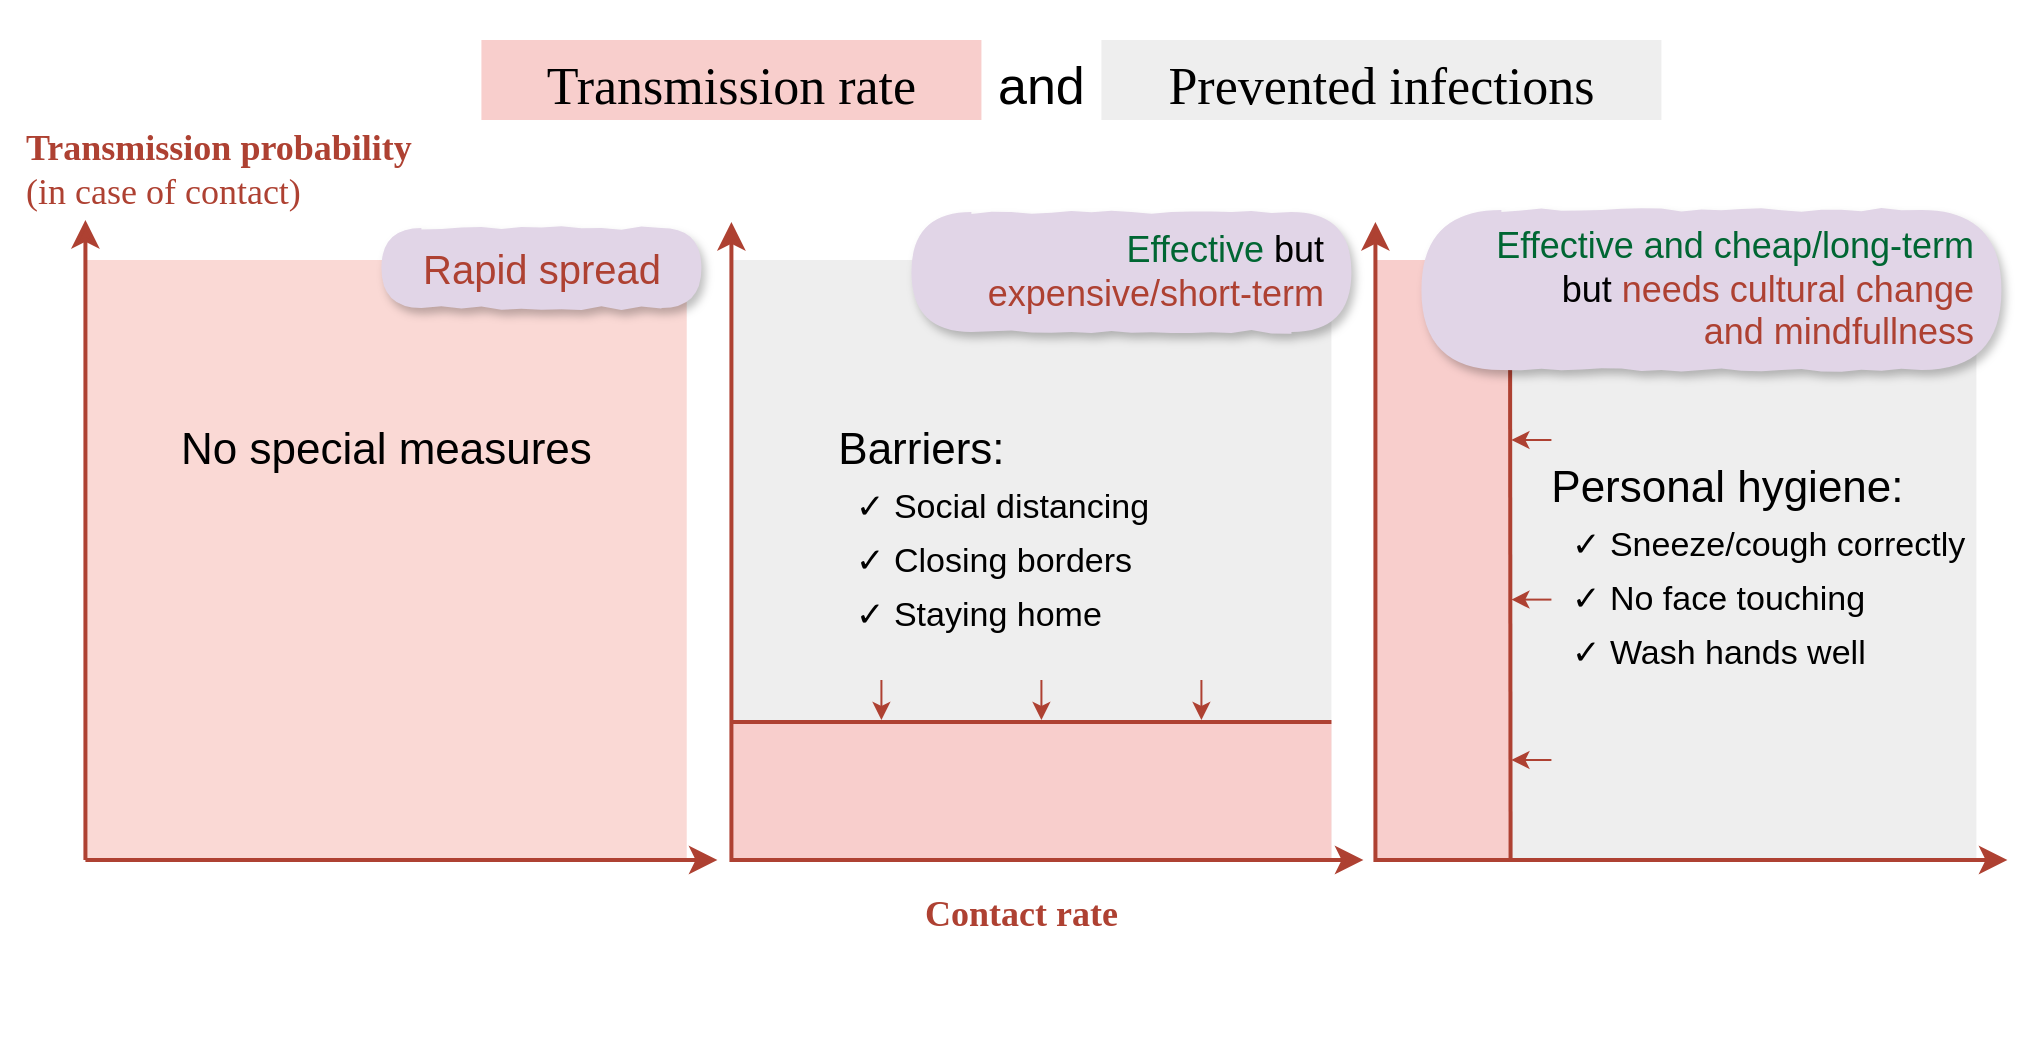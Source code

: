 <mxfile version="12.6.5" type="device"><diagram id="Pi5-j-bc1mwiI-c_zRNi" name="Page-1"><mxGraphModel dx="2718" dy="1009" grid="1" gridSize="10" guides="1" tooltips="1" connect="1" arrows="1" fold="1" page="1" pageScale="1" pageWidth="1000" pageHeight="1200" math="0" shadow="0"><root><mxCell id="0"/><mxCell id="1" parent="0"/><mxCell id="oJe9NisJUF08HQZocx_O-1" value="" style="rounded=0;whiteSpace=wrap;shadow=0;glass=0;comic=0;strokeColor=none;strokeWidth=1;fontSize=18;" vertex="1" parent="1"><mxGeometry x="-600.29" width="1020" height="480" as="geometry"/></mxCell><mxCell id="uewaTQcM06G74aDqtXD3-7" value="Contact rate" style="text;resizable=0;autosize=1;align=center;verticalAlign=middle;points=[];fillColor=none;strokeColor=none;rounded=0;fontSize=18;fontColor=#AE4132;fontFamily=Verdana;fontStyle=1" parent="1" vertex="1"><mxGeometry x="-160.29" y="440" width="140" height="30" as="geometry"/></mxCell><mxCell id="ZJsqcStDL7LR3xE-ujo9-1" value="" style="group" parent="1" vertex="1" connectable="0"><mxGeometry x="-340.29" y="20" width="555" height="40" as="geometry"/></mxCell><mxCell id="uewaTQcM06G74aDqtXD3-9" value="Transmission rate" style="text;resizable=0;autosize=1;align=center;verticalAlign=middle;points=[];fillColor=#f8cecc;strokeColor=none;rounded=0;fontSize=26;fontFamily=Verdana;" parent="ZJsqcStDL7LR3xE-ujo9-1" vertex="1"><mxGeometry x="-20" width="250" height="40" as="geometry"/></mxCell><mxCell id="EcBoZDMjuDZrdvWXpPBO-24" value="Prevented infections" style="text;resizable=0;autosize=1;align=center;verticalAlign=middle;points=[];fillColor=#eeeeee;strokeColor=none;rounded=0;fontSize=26;fontFamily=Verdana;" parent="ZJsqcStDL7LR3xE-ujo9-1" vertex="1"><mxGeometry x="290" width="280" height="40" as="geometry"/></mxCell><mxCell id="EcBoZDMjuDZrdvWXpPBO-26" value="and" style="text;resizable=0;autosize=1;align=center;verticalAlign=middle;points=[];fillColor=none;strokeColor=none;rounded=0;fontSize=26;" parent="ZJsqcStDL7LR3xE-ujo9-1" vertex="1"><mxGeometry x="230" width="60" height="40" as="geometry"/></mxCell><mxCell id="ZJsqcStDL7LR3xE-ujo9-2" value="" style="group" parent="1" vertex="1" connectable="0"><mxGeometry x="-45.29" y="120" width="462.5" height="310" as="geometry"/></mxCell><mxCell id="uewaTQcM06G74aDqtXD3-5" value="" style="rounded=0;whiteSpace=wrap;fillColor=#eeeeee;strokeColor=none;rotation=90;" parent="ZJsqcStDL7LR3xE-ujo9-2" vertex="1"><mxGeometry x="132.5" y="10" width="300" height="300" as="geometry"/></mxCell><mxCell id="uewaTQcM06G74aDqtXD3-6" value="" style="rounded=0;whiteSpace=wrap;fillColor=#f8cecc;strokeColor=none;rotation=90;strokeWidth=2;" parent="ZJsqcStDL7LR3xE-ujo9-2" vertex="1"><mxGeometry x="16.25" y="126.25" width="300" height="67.5" as="geometry"/></mxCell><mxCell id="kzLDzQVk8x-NC6LJhme6-4" value="" style="endArrow=classic;strokeColor=#AE4132;" parent="ZJsqcStDL7LR3xE-ujo9-2" edge="1"><mxGeometry width="50" height="50" relative="1" as="geometry"><mxPoint x="220" y="100" as="sourcePoint"/><mxPoint x="200" y="100" as="targetPoint"/></mxGeometry></mxCell><mxCell id="kzLDzQVk8x-NC6LJhme6-5" value="" style="endArrow=classic;strokeColor=#AE4132;" parent="ZJsqcStDL7LR3xE-ujo9-2" edge="1"><mxGeometry width="50" height="50" relative="1" as="geometry"><mxPoint x="220" y="260" as="sourcePoint"/><mxPoint x="200" y="260" as="targetPoint"/></mxGeometry></mxCell><mxCell id="kzLDzQVk8x-NC6LJhme6-6" value="" style="endArrow=classic;strokeColor=#AE4132;" parent="ZJsqcStDL7LR3xE-ujo9-2" edge="1"><mxGeometry width="50" height="50" relative="1" as="geometry"><mxPoint x="220" y="179.8" as="sourcePoint"/><mxPoint x="200" y="179.8" as="targetPoint"/></mxGeometry></mxCell><mxCell id="oJe9NisJUF08HQZocx_O-11" value="" style="group" vertex="1" connectable="0" parent="ZJsqcStDL7LR3xE-ujo9-2"><mxGeometry x="228" y="120" width="230" height="119.33" as="geometry"/></mxCell><mxCell id="EcBoZDMjuDZrdvWXpPBO-17" value="&lt;p style=&quot;line-height: 160%&quot;&gt;✓&amp;nbsp;Sneeze/cough correctly&lt;br&gt;✓&amp;nbsp;No face touching&lt;br&gt;✓ Wash hands well&lt;br&gt;&lt;/p&gt;" style="text;resizable=0;autosize=1;align=left;verticalAlign=middle;points=[];fillColor=none;strokeColor=none;rounded=0;rotation=0;fontSize=17;fontColor=#000000;labelBorderColor=none;html=1;" parent="oJe9NisJUF08HQZocx_O-11" vertex="1"><mxGeometry y="-0.67" width="210" height="120" as="geometry"/></mxCell><mxCell id="ZJsqcStDL7LR3xE-ujo9-8" value="Personal hygiene:&#10;" style="text;resizable=0;autosize=1;align=center;verticalAlign=middle;points=[];fillColor=none;strokeColor=none;rounded=0;fontSize=22;" parent="oJe9NisJUF08HQZocx_O-11" vertex="1"><mxGeometry x="-15" y="-1" width="190" height="30" as="geometry"/></mxCell><mxCell id="oJe9NisJUF08HQZocx_O-16" value="" style="endArrow=none;html=1;strokeColor=#AE4132;strokeWidth=2;fontFamily=Verdana;fontSize=19;fontColor=#B5739D;entryX=0;entryY=0;entryDx=0;entryDy=0;" edge="1" parent="ZJsqcStDL7LR3xE-ujo9-2"><mxGeometry width="50" height="50" relative="1" as="geometry"><mxPoint x="199.58" y="310" as="sourcePoint"/><mxPoint x="199.29" y="11.0" as="targetPoint"/></mxGeometry></mxCell><mxCell id="ZJsqcStDL7LR3xE-ujo9-3" value="" style="group" parent="1" vertex="1" connectable="0"><mxGeometry x="-245.29" y="99" width="320" height="426" as="geometry"/></mxCell><mxCell id="uewaTQcM06G74aDqtXD3-1" value="" style="rounded=0;whiteSpace=wrap;fillColor=#eeeeee;strokeColor=none;rotation=-90;" parent="ZJsqcStDL7LR3xE-ujo9-3" vertex="1"><mxGeometry x="10" y="31" width="300" height="300" as="geometry"/></mxCell><mxCell id="uewaTQcM06G74aDqtXD3-2" value="" style="rounded=0;whiteSpace=wrap;fillColor=#f8cecc;strokeColor=none;rotation=-90;collapsible=0;strokeWidth=2;" parent="ZJsqcStDL7LR3xE-ujo9-3" vertex="1"><mxGeometry x="125" y="146" width="70" height="300" as="geometry"/></mxCell><mxCell id="EcBoZDMjuDZrdvWXpPBO-22" value="&lt;font color=&quot;#006633&quot;&gt;Effective&lt;/font&gt; but&amp;nbsp;&amp;nbsp;&lt;br&gt;&lt;font color=&quot;#ae4132&quot;&gt;expensive/short-term&lt;/font&gt;&amp;nbsp;&amp;nbsp;" style="whiteSpace=wrap;rounded=1;arcSize=50;align=right;verticalAlign=middle;container=1;recursiveResize=0;strokeWidth=1;autosize=1;spacing=4;treeFolding=1;treeMoving=1;fillColor=#e1d5e7;fontSize=18;strokeColor=none;comic=1;glass=0;shadow=1;perimeterSpacing=0;html=1;" parent="ZJsqcStDL7LR3xE-ujo9-3" vertex="1"><mxGeometry x="100" y="7" width="220" height="60" as="geometry"/></mxCell><mxCell id="kzLDzQVk8x-NC6LJhme6-1" value="" style="endArrow=classic;strokeColor=#AE4132;" parent="ZJsqcStDL7LR3xE-ujo9-3" edge="1"><mxGeometry width="50" height="50" relative="1" as="geometry"><mxPoint x="85" y="241" as="sourcePoint"/><mxPoint x="85" y="261" as="targetPoint"/></mxGeometry></mxCell><mxCell id="kzLDzQVk8x-NC6LJhme6-2" value="" style="endArrow=classic;strokeColor=#AE4132;" parent="ZJsqcStDL7LR3xE-ujo9-3" edge="1"><mxGeometry width="50" height="50" relative="1" as="geometry"><mxPoint x="165" y="241" as="sourcePoint"/><mxPoint x="165" y="261" as="targetPoint"/></mxGeometry></mxCell><mxCell id="kzLDzQVk8x-NC6LJhme6-3" value="" style="endArrow=classic;strokeColor=#AE4132;" parent="ZJsqcStDL7LR3xE-ujo9-3" edge="1"><mxGeometry width="50" height="50" relative="1" as="geometry"><mxPoint x="245" y="241" as="sourcePoint"/><mxPoint x="245" y="261" as="targetPoint"/></mxGeometry></mxCell><mxCell id="oJe9NisJUF08HQZocx_O-12" value="" style="group" vertex="1" connectable="0" parent="ZJsqcStDL7LR3xE-ujo9-3"><mxGeometry x="70" y="116" width="180" height="125" as="geometry"/></mxCell><mxCell id="EcBoZDMjuDZrdvWXpPBO-11" value="&lt;p style=&quot;line-height: 160%&quot;&gt;✓ Social distancing&lt;br&gt;✓ Closing borders&lt;br&gt;✓ Staying home&lt;br&gt;&lt;/p&gt;" style="text;resizable=0;autosize=1;align=left;verticalAlign=middle;points=[];fillColor=none;strokeColor=none;rounded=0;fontSize=17;html=1;" parent="oJe9NisJUF08HQZocx_O-12" vertex="1"><mxGeometry y="5" width="160" height="120" as="geometry"/></mxCell><mxCell id="oJe9NisJUF08HQZocx_O-13" value="" style="endArrow=none;html=1;strokeColor=#AE4132;strokeWidth=2;fontFamily=Verdana;fontSize=19;fontColor=#B5739D;entryX=1;entryY=1;entryDx=0;entryDy=0;" edge="1" parent="ZJsqcStDL7LR3xE-ujo9-3"><mxGeometry width="50" height="50" relative="1" as="geometry"><mxPoint x="10" y="262" as="sourcePoint"/><mxPoint x="310.0" y="262" as="targetPoint"/></mxGeometry></mxCell><mxCell id="EcBoZDMjuDZrdvWXpPBO-23" value="&lt;font color=&quot;#006633&quot;&gt;Effective and cheap/long-term&lt;/font&gt;&amp;nbsp;&amp;nbsp;&lt;br&gt;but &lt;font color=&quot;#ae4132&quot;&gt;needs cultural change&amp;nbsp;&amp;nbsp;&lt;br&gt;and mindfullness&lt;/font&gt;&amp;nbsp;&amp;nbsp;" style="whiteSpace=wrap;rounded=1;arcSize=50;align=right;verticalAlign=middle;container=1;recursiveResize=0;strokeWidth=1;autosize=1;spacing=4;treeFolding=1;treeMoving=1;dashed=1;fillColor=#e1d5e7;fontSize=18;strokeColor=none;comic=1;shadow=1;html=1;" parent="1" vertex="1"><mxGeometry x="109.71" y="105" width="290" height="80" as="geometry"/></mxCell><mxCell id="EcBoZDMjuDZrdvWXpPBO-12" value="" style="group;rotation=90;fillColor=#f8cecc;strokeColor=none;strokeWidth=3;" parent="1" vertex="1" connectable="0"><mxGeometry x="-557.79" y="130" width="300" height="300" as="geometry"/></mxCell><mxCell id="EcBoZDMjuDZrdvWXpPBO-13" value="" style="rounded=0;whiteSpace=wrap;fillColor=#fad9d5;strokeColor=none;rotation=90;strokeWidth=2;" parent="EcBoZDMjuDZrdvWXpPBO-12" vertex="1"><mxGeometry width="300" height="300" as="geometry"/></mxCell><mxCell id="ZJsqcStDL7LR3xE-ujo9-7" value="No special measures&#10;" style="text;resizable=0;autosize=1;align=center;verticalAlign=middle;points=[];fillColor=none;strokeColor=none;rounded=0;fontSize=22;" parent="EcBoZDMjuDZrdvWXpPBO-12" vertex="1"><mxGeometry x="40" y="90" width="220" height="30" as="geometry"/></mxCell><mxCell id="EcBoZDMjuDZrdvWXpPBO-20" value="&lt;font color=&quot;#ae4132&quot;&gt;Rapid spread&lt;/font&gt;" style="whiteSpace=wrap;rounded=1;arcSize=50;align=center;verticalAlign=middle;container=1;recursiveResize=0;strokeWidth=2;autosize=1;spacing=4;treeFolding=1;treeMoving=1;dashed=1;fillColor=#e1d5e7;fontSize=20;strokeColor=none;comic=1;shadow=1;html=1;" parent="1" vertex="1"><mxGeometry x="-410.29" y="114" width="160" height="40" as="geometry"/></mxCell><mxCell id="oJe9NisJUF08HQZocx_O-3" value="" style="endArrow=classic;fontSize=18;strokeColor=#AE4132;strokeWidth=2;endSize=8;" edge="1" parent="1"><mxGeometry width="50" height="50" relative="1" as="geometry"><mxPoint x="-558.29" y="430" as="sourcePoint"/><mxPoint x="-242.29" y="430" as="targetPoint"/></mxGeometry></mxCell><mxCell id="oJe9NisJUF08HQZocx_O-4" value="" style="endArrow=classic;fontSize=18;strokeColor=#AE4132;strokeWidth=2;endSize=8;" edge="1" parent="1"><mxGeometry width="50" height="50" relative="1" as="geometry"><mxPoint x="-558.29" y="430" as="sourcePoint"/><mxPoint x="-558.29" y="110" as="targetPoint"/></mxGeometry></mxCell><mxCell id="oJe9NisJUF08HQZocx_O-5" value="" style="endArrow=classic;fontSize=18;strokeColor=#AE4132;strokeWidth=2;endSize=8;" edge="1" parent="1"><mxGeometry width="50" height="50" relative="1" as="geometry"><mxPoint x="-235.29" y="430" as="sourcePoint"/><mxPoint x="80.71" y="430" as="targetPoint"/></mxGeometry></mxCell><mxCell id="oJe9NisJUF08HQZocx_O-6" value="" style="endArrow=classic;fontSize=18;strokeColor=#AE4132;strokeWidth=2;endSize=8;" edge="1" parent="1"><mxGeometry width="50" height="50" relative="1" as="geometry"><mxPoint x="-235.29" y="431" as="sourcePoint"/><mxPoint x="-235.29" y="111" as="targetPoint"/></mxGeometry></mxCell><mxCell id="oJe9NisJUF08HQZocx_O-7" value="" style="endArrow=classic;fontSize=18;strokeColor=#AE4132;strokeWidth=2;endSize=8;" edge="1" parent="1"><mxGeometry width="50" height="50" relative="1" as="geometry"><mxPoint x="86.71" y="430" as="sourcePoint"/><mxPoint x="402.71" y="430" as="targetPoint"/></mxGeometry></mxCell><mxCell id="oJe9NisJUF08HQZocx_O-8" value="" style="endArrow=classic;fontSize=18;strokeColor=#AE4132;strokeWidth=2;endSize=8;" edge="1" parent="1"><mxGeometry width="50" height="50" relative="1" as="geometry"><mxPoint x="86.71" y="431" as="sourcePoint"/><mxPoint x="86.71" y="111.0" as="targetPoint"/></mxGeometry></mxCell><mxCell id="uewaTQcM06G74aDqtXD3-8" value="Transmission probability&lt;br&gt;&lt;span style=&quot;font-weight: normal&quot;&gt;(in case of contact)&lt;/span&gt;" style="text;resizable=0;autosize=1;align=left;verticalAlign=middle;points=[];fillColor=none;strokeColor=none;rounded=0;rotation=0;horizontal=1;fontSize=18;fontColor=#AE4132;fontFamily=Verdana;fontStyle=1;html=1;" parent="1" vertex="1"><mxGeometry x="-590.29" y="60" width="270" height="50" as="geometry"/></mxCell><mxCell id="oJe9NisJUF08HQZocx_O-10" value="" style="edgeStyle=orthogonalEdgeStyle;rounded=0;orthogonalLoop=1;jettySize=auto;exitX=0.5;exitY=1;exitDx=0;exitDy=0;endSize=8;strokeColor=#AE4132;strokeWidth=2;fontSize=20;fontColor=#AE4132;" edge="1" parent="1" source="oJe9NisJUF08HQZocx_O-1" target="oJe9NisJUF08HQZocx_O-1"><mxGeometry relative="1" as="geometry"/></mxCell><mxCell id="ZJsqcStDL7LR3xE-ujo9-6" value="Barriers:" style="text;resizable=0;autosize=1;align=center;verticalAlign=middle;points=[];fillColor=none;strokeColor=none;rounded=0;fontSize=22;" parent="1" vertex="1"><mxGeometry x="-190.29" y="207" width="100" height="30" as="geometry"/></mxCell></root></mxGraphModel></diagram></mxfile>